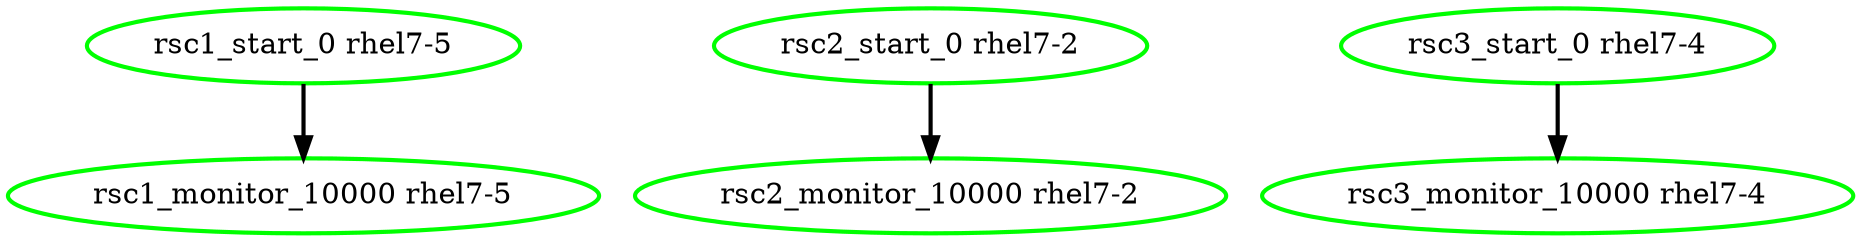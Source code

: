  digraph "g" {
"rsc1_monitor_10000 rhel7-5" [ style=bold color="green" fontcolor="black"]
"rsc1_start_0 rhel7-5" -> "rsc1_monitor_10000 rhel7-5" [ style = bold]
"rsc1_start_0 rhel7-5" [ style=bold color="green" fontcolor="black"]
"rsc2_monitor_10000 rhel7-2" [ style=bold color="green" fontcolor="black"]
"rsc2_start_0 rhel7-2" -> "rsc2_monitor_10000 rhel7-2" [ style = bold]
"rsc2_start_0 rhel7-2" [ style=bold color="green" fontcolor="black"]
"rsc3_monitor_10000 rhel7-4" [ style=bold color="green" fontcolor="black"]
"rsc3_start_0 rhel7-4" -> "rsc3_monitor_10000 rhel7-4" [ style = bold]
"rsc3_start_0 rhel7-4" [ style=bold color="green" fontcolor="black"]
}
